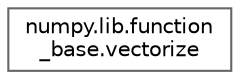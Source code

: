 digraph "Graphical Class Hierarchy"
{
 // LATEX_PDF_SIZE
  bgcolor="transparent";
  edge [fontname=Helvetica,fontsize=10,labelfontname=Helvetica,labelfontsize=10];
  node [fontname=Helvetica,fontsize=10,shape=box,height=0.2,width=0.4];
  rankdir="LR";
  Node0 [id="Node000000",label="numpy.lib.function\l_base.vectorize",height=0.2,width=0.4,color="grey40", fillcolor="white", style="filled",URL="$dd/dc4/classnumpy_1_1lib_1_1function__base_1_1vectorize.html",tooltip=" "];
}
